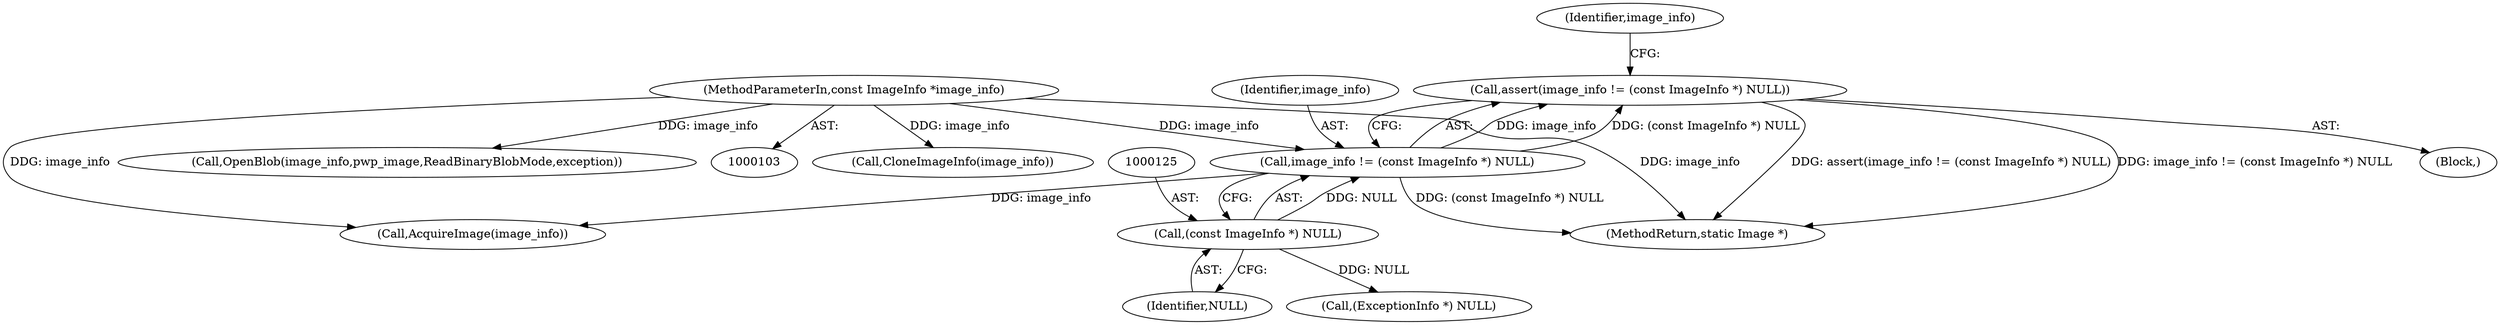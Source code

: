 digraph "0_ImageMagick_ecc03a2518c2b7dd375fde3a040fdae0bdf6a521@API" {
"1000121" [label="(Call,assert(image_info != (const ImageInfo *) NULL))"];
"1000122" [label="(Call,image_info != (const ImageInfo *) NULL)"];
"1000104" [label="(MethodParameterIn,const ImageInfo *image_info)"];
"1000124" [label="(Call,(const ImageInfo *) NULL)"];
"1000130" [label="(Identifier,image_info)"];
"1000566" [label="(MethodReturn,static Image *)"];
"1000124" [label="(Call,(const ImageInfo *) NULL)"];
"1000122" [label="(Call,image_info != (const ImageInfo *) NULL)"];
"1000121" [label="(Call,assert(image_info != (const ImageInfo *) NULL))"];
"1000106" [label="(Block,)"];
"1000162" [label="(Call,AcquireImage(image_info))"];
"1000206" [label="(Call,CloneImageInfo(image_info))"];
"1000104" [label="(MethodParameterIn,const ImageInfo *image_info)"];
"1000126" [label="(Identifier,NULL)"];
"1000151" [label="(Call,(ExceptionInfo *) NULL)"];
"1000169" [label="(Call,OpenBlob(image_info,pwp_image,ReadBinaryBlobMode,exception))"];
"1000123" [label="(Identifier,image_info)"];
"1000121" -> "1000106"  [label="AST: "];
"1000121" -> "1000122"  [label="CFG: "];
"1000122" -> "1000121"  [label="AST: "];
"1000130" -> "1000121"  [label="CFG: "];
"1000121" -> "1000566"  [label="DDG: assert(image_info != (const ImageInfo *) NULL)"];
"1000121" -> "1000566"  [label="DDG: image_info != (const ImageInfo *) NULL"];
"1000122" -> "1000121"  [label="DDG: image_info"];
"1000122" -> "1000121"  [label="DDG: (const ImageInfo *) NULL"];
"1000122" -> "1000124"  [label="CFG: "];
"1000123" -> "1000122"  [label="AST: "];
"1000124" -> "1000122"  [label="AST: "];
"1000122" -> "1000566"  [label="DDG: (const ImageInfo *) NULL"];
"1000104" -> "1000122"  [label="DDG: image_info"];
"1000124" -> "1000122"  [label="DDG: NULL"];
"1000122" -> "1000162"  [label="DDG: image_info"];
"1000104" -> "1000103"  [label="AST: "];
"1000104" -> "1000566"  [label="DDG: image_info"];
"1000104" -> "1000162"  [label="DDG: image_info"];
"1000104" -> "1000169"  [label="DDG: image_info"];
"1000104" -> "1000206"  [label="DDG: image_info"];
"1000124" -> "1000126"  [label="CFG: "];
"1000125" -> "1000124"  [label="AST: "];
"1000126" -> "1000124"  [label="AST: "];
"1000124" -> "1000151"  [label="DDG: NULL"];
}
